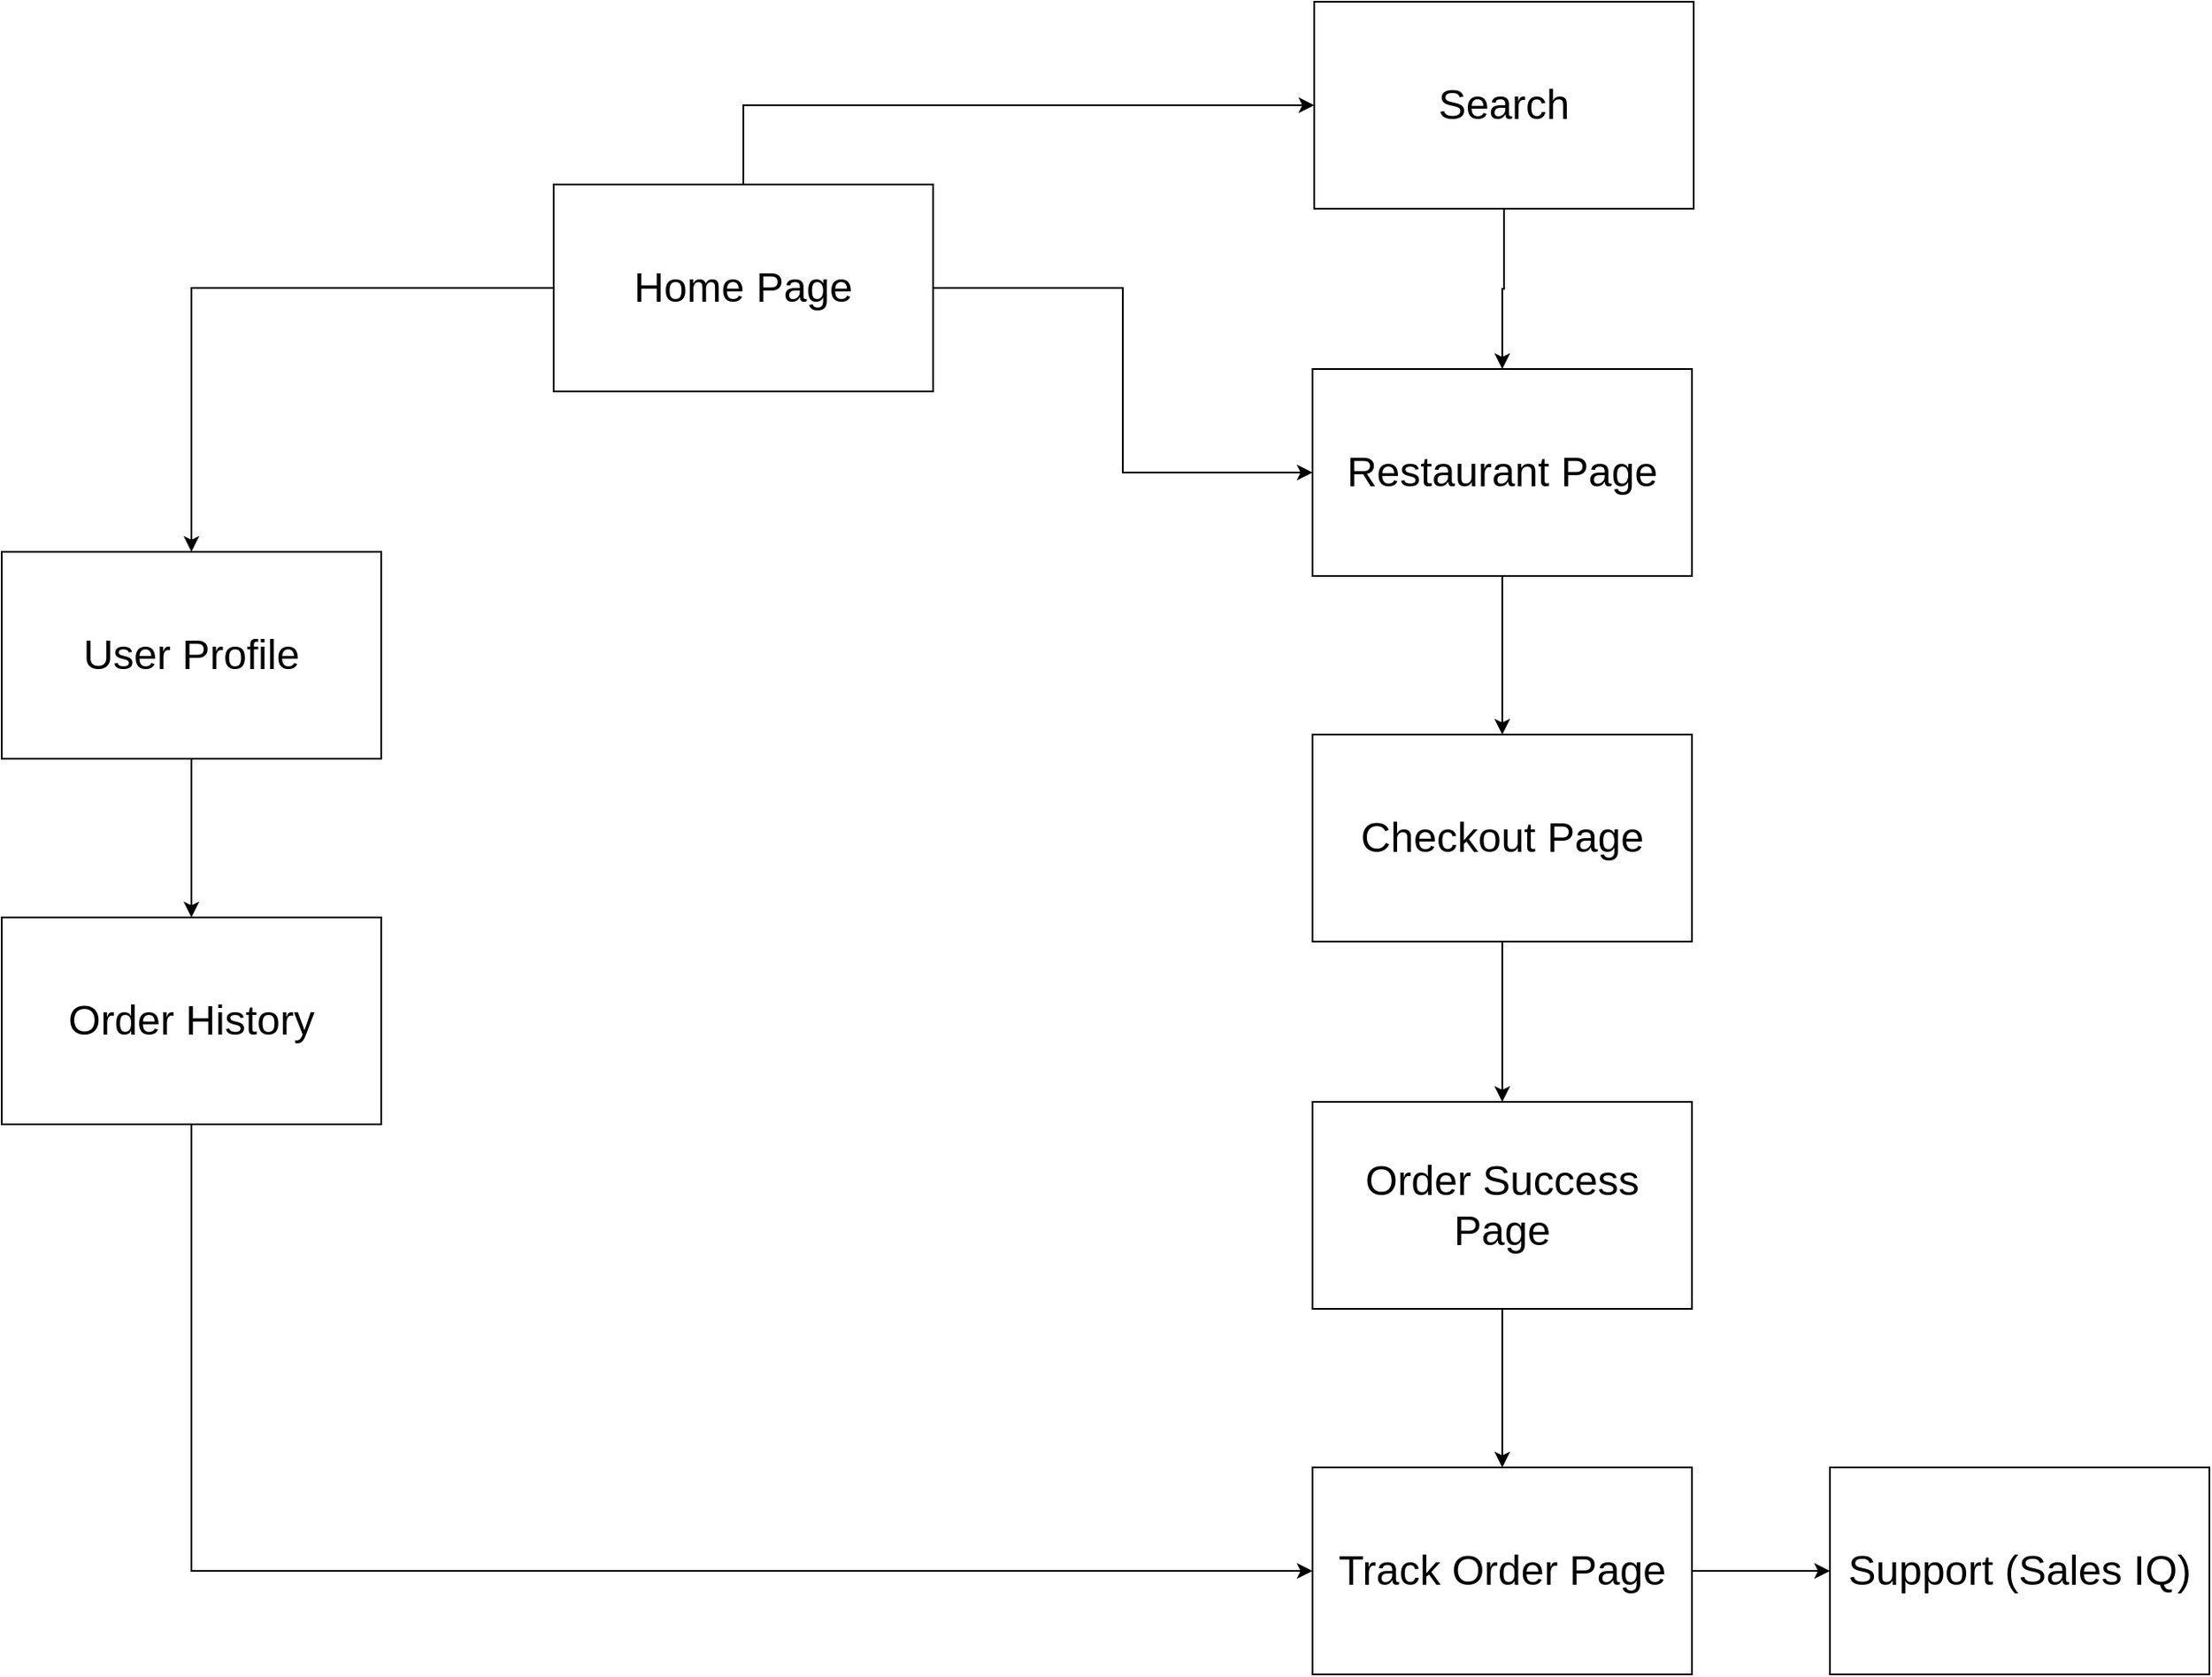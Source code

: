 <mxfile version="24.7.17">
  <diagram name="Page-1" id="ebbGdEg_QRib25QtzmIK">
    <mxGraphModel dx="2894" dy="1571" grid="1" gridSize="10" guides="1" tooltips="1" connect="1" arrows="1" fold="1" page="1" pageScale="1" pageWidth="827" pageHeight="1169" math="0" shadow="0">
      <root>
        <mxCell id="0" />
        <mxCell id="1" parent="0" />
        <mxCell id="SMIGvvfhW7aylibI2W_S-4" value="" style="edgeStyle=orthogonalEdgeStyle;rounded=0;orthogonalLoop=1;jettySize=auto;html=1;fillOpacity=100;fontSize=24;" edge="1" parent="1" source="SMIGvvfhW7aylibI2W_S-1" target="SMIGvvfhW7aylibI2W_S-3">
          <mxGeometry relative="1" as="geometry">
            <Array as="points">
              <mxPoint y="90" />
            </Array>
          </mxGeometry>
        </mxCell>
        <mxCell id="SMIGvvfhW7aylibI2W_S-6" value="" style="edgeStyle=orthogonalEdgeStyle;rounded=0;orthogonalLoop=1;jettySize=auto;html=1;fillOpacity=100;fontSize=24;" edge="1" parent="1" source="SMIGvvfhW7aylibI2W_S-1" target="SMIGvvfhW7aylibI2W_S-5">
          <mxGeometry relative="1" as="geometry" />
        </mxCell>
        <mxCell id="SMIGvvfhW7aylibI2W_S-17" value="" style="edgeStyle=orthogonalEdgeStyle;rounded=0;orthogonalLoop=1;jettySize=auto;html=1;fillOpacity=100;fontSize=24;" edge="1" parent="1" source="SMIGvvfhW7aylibI2W_S-1" target="SMIGvvfhW7aylibI2W_S-16">
          <mxGeometry relative="1" as="geometry" />
        </mxCell>
        <mxCell id="SMIGvvfhW7aylibI2W_S-1" value="&lt;font style=&quot;font-size: 24px;&quot;&gt;Home Page&lt;/font&gt;" style="rounded=0;whiteSpace=wrap;html=1;fillOpacity=100;fontSize=24;container=0;" vertex="1" parent="1">
          <mxGeometry x="-110" y="136" width="220" height="120" as="geometry" />
        </mxCell>
        <mxCell id="SMIGvvfhW7aylibI2W_S-7" style="edgeStyle=orthogonalEdgeStyle;rounded=0;orthogonalLoop=1;jettySize=auto;html=1;exitX=0.5;exitY=1;exitDx=0;exitDy=0;entryX=0.5;entryY=0;entryDx=0;entryDy=0;fillOpacity=100;fontSize=24;" edge="1" parent="1" source="SMIGvvfhW7aylibI2W_S-3" target="SMIGvvfhW7aylibI2W_S-5">
          <mxGeometry relative="1" as="geometry" />
        </mxCell>
        <mxCell id="SMIGvvfhW7aylibI2W_S-3" value="&lt;span style=&quot;font-size: 24px;&quot;&gt;Search&lt;/span&gt;" style="rounded=0;whiteSpace=wrap;html=1;fillOpacity=100;fontSize=24;container=0;" vertex="1" parent="1">
          <mxGeometry x="331" y="30" width="220" height="120" as="geometry" />
        </mxCell>
        <mxCell id="SMIGvvfhW7aylibI2W_S-9" value="" style="edgeStyle=orthogonalEdgeStyle;rounded=0;orthogonalLoop=1;jettySize=auto;html=1;fillOpacity=100;fontSize=24;" edge="1" parent="1" source="SMIGvvfhW7aylibI2W_S-5" target="SMIGvvfhW7aylibI2W_S-8">
          <mxGeometry relative="1" as="geometry" />
        </mxCell>
        <mxCell id="SMIGvvfhW7aylibI2W_S-5" value="&lt;span style=&quot;font-size: 24px;&quot;&gt;Restaurant Page&lt;/span&gt;" style="rounded=0;whiteSpace=wrap;html=1;fillOpacity=100;fontSize=24;container=0;" vertex="1" parent="1">
          <mxGeometry x="330" y="243" width="220" height="120" as="geometry" />
        </mxCell>
        <mxCell id="SMIGvvfhW7aylibI2W_S-11" value="" style="edgeStyle=orthogonalEdgeStyle;rounded=0;orthogonalLoop=1;jettySize=auto;html=1;fillOpacity=100;fontSize=24;" edge="1" parent="1" source="SMIGvvfhW7aylibI2W_S-8" target="SMIGvvfhW7aylibI2W_S-10">
          <mxGeometry relative="1" as="geometry" />
        </mxCell>
        <mxCell id="SMIGvvfhW7aylibI2W_S-8" value="&lt;span style=&quot;font-size: 24px;&quot;&gt;Checkout Page&lt;/span&gt;" style="rounded=0;whiteSpace=wrap;html=1;fillOpacity=100;fontSize=24;container=0;" vertex="1" parent="1">
          <mxGeometry x="330" y="455" width="220" height="120" as="geometry" />
        </mxCell>
        <mxCell id="SMIGvvfhW7aylibI2W_S-13" value="" style="edgeStyle=orthogonalEdgeStyle;rounded=0;orthogonalLoop=1;jettySize=auto;html=1;fillOpacity=100;fontSize=24;" edge="1" parent="1" source="SMIGvvfhW7aylibI2W_S-10" target="SMIGvvfhW7aylibI2W_S-12">
          <mxGeometry relative="1" as="geometry" />
        </mxCell>
        <mxCell id="SMIGvvfhW7aylibI2W_S-10" value="&lt;span style=&quot;font-size: 24px;&quot;&gt;Order Success Page&lt;/span&gt;" style="rounded=0;whiteSpace=wrap;html=1;fillOpacity=100;fontSize=24;container=0;" vertex="1" parent="1">
          <mxGeometry x="330" y="668" width="220" height="120" as="geometry" />
        </mxCell>
        <mxCell id="SMIGvvfhW7aylibI2W_S-15" value="" style="edgeStyle=orthogonalEdgeStyle;rounded=0;orthogonalLoop=1;jettySize=auto;html=1;fillOpacity=100;fontSize=24;" edge="1" parent="1" source="SMIGvvfhW7aylibI2W_S-12" target="SMIGvvfhW7aylibI2W_S-14">
          <mxGeometry relative="1" as="geometry" />
        </mxCell>
        <mxCell id="SMIGvvfhW7aylibI2W_S-12" value="&lt;span style=&quot;font-size: 24px;&quot;&gt;Track Order Page&lt;/span&gt;" style="rounded=0;whiteSpace=wrap;html=1;fillOpacity=100;fontSize=24;container=0;" vertex="1" parent="1">
          <mxGeometry x="330" y="880" width="220" height="120" as="geometry" />
        </mxCell>
        <mxCell id="SMIGvvfhW7aylibI2W_S-14" value="&lt;span style=&quot;font-size: 24px;&quot;&gt;Support (Sales IQ)&lt;/span&gt;" style="rounded=0;whiteSpace=wrap;html=1;fillOpacity=100;fontSize=24;container=0;" vertex="1" parent="1">
          <mxGeometry x="630" y="880" width="220" height="120" as="geometry" />
        </mxCell>
        <mxCell id="SMIGvvfhW7aylibI2W_S-19" value="" style="edgeStyle=orthogonalEdgeStyle;rounded=0;orthogonalLoop=1;jettySize=auto;html=1;fillOpacity=100;fontSize=24;" edge="1" parent="1" source="SMIGvvfhW7aylibI2W_S-16" target="SMIGvvfhW7aylibI2W_S-18">
          <mxGeometry relative="1" as="geometry" />
        </mxCell>
        <mxCell id="SMIGvvfhW7aylibI2W_S-16" value="&lt;font style=&quot;font-size: 24px;&quot;&gt;User Profile&lt;/font&gt;" style="rounded=0;whiteSpace=wrap;html=1;fontSize=24;container=0;" vertex="1" parent="1">
          <mxGeometry x="-430" y="349" width="220" height="120" as="geometry" />
        </mxCell>
        <mxCell id="SMIGvvfhW7aylibI2W_S-21" style="edgeStyle=orthogonalEdgeStyle;rounded=0;orthogonalLoop=1;jettySize=auto;html=1;exitX=0.5;exitY=1;exitDx=0;exitDy=0;entryX=0;entryY=0.5;entryDx=0;entryDy=0;fillOpacity=100;fontSize=24;" edge="1" parent="1" source="SMIGvvfhW7aylibI2W_S-18" target="SMIGvvfhW7aylibI2W_S-12">
          <mxGeometry relative="1" as="geometry" />
        </mxCell>
        <mxCell id="SMIGvvfhW7aylibI2W_S-18" value="&lt;font style=&quot;font-size: 24px;&quot;&gt;Order History&lt;/font&gt;" style="rounded=0;whiteSpace=wrap;html=1;container=0;" vertex="1" parent="1">
          <mxGeometry x="-430" y="561" width="220" height="120" as="geometry" />
        </mxCell>
      </root>
    </mxGraphModel>
  </diagram>
</mxfile>
